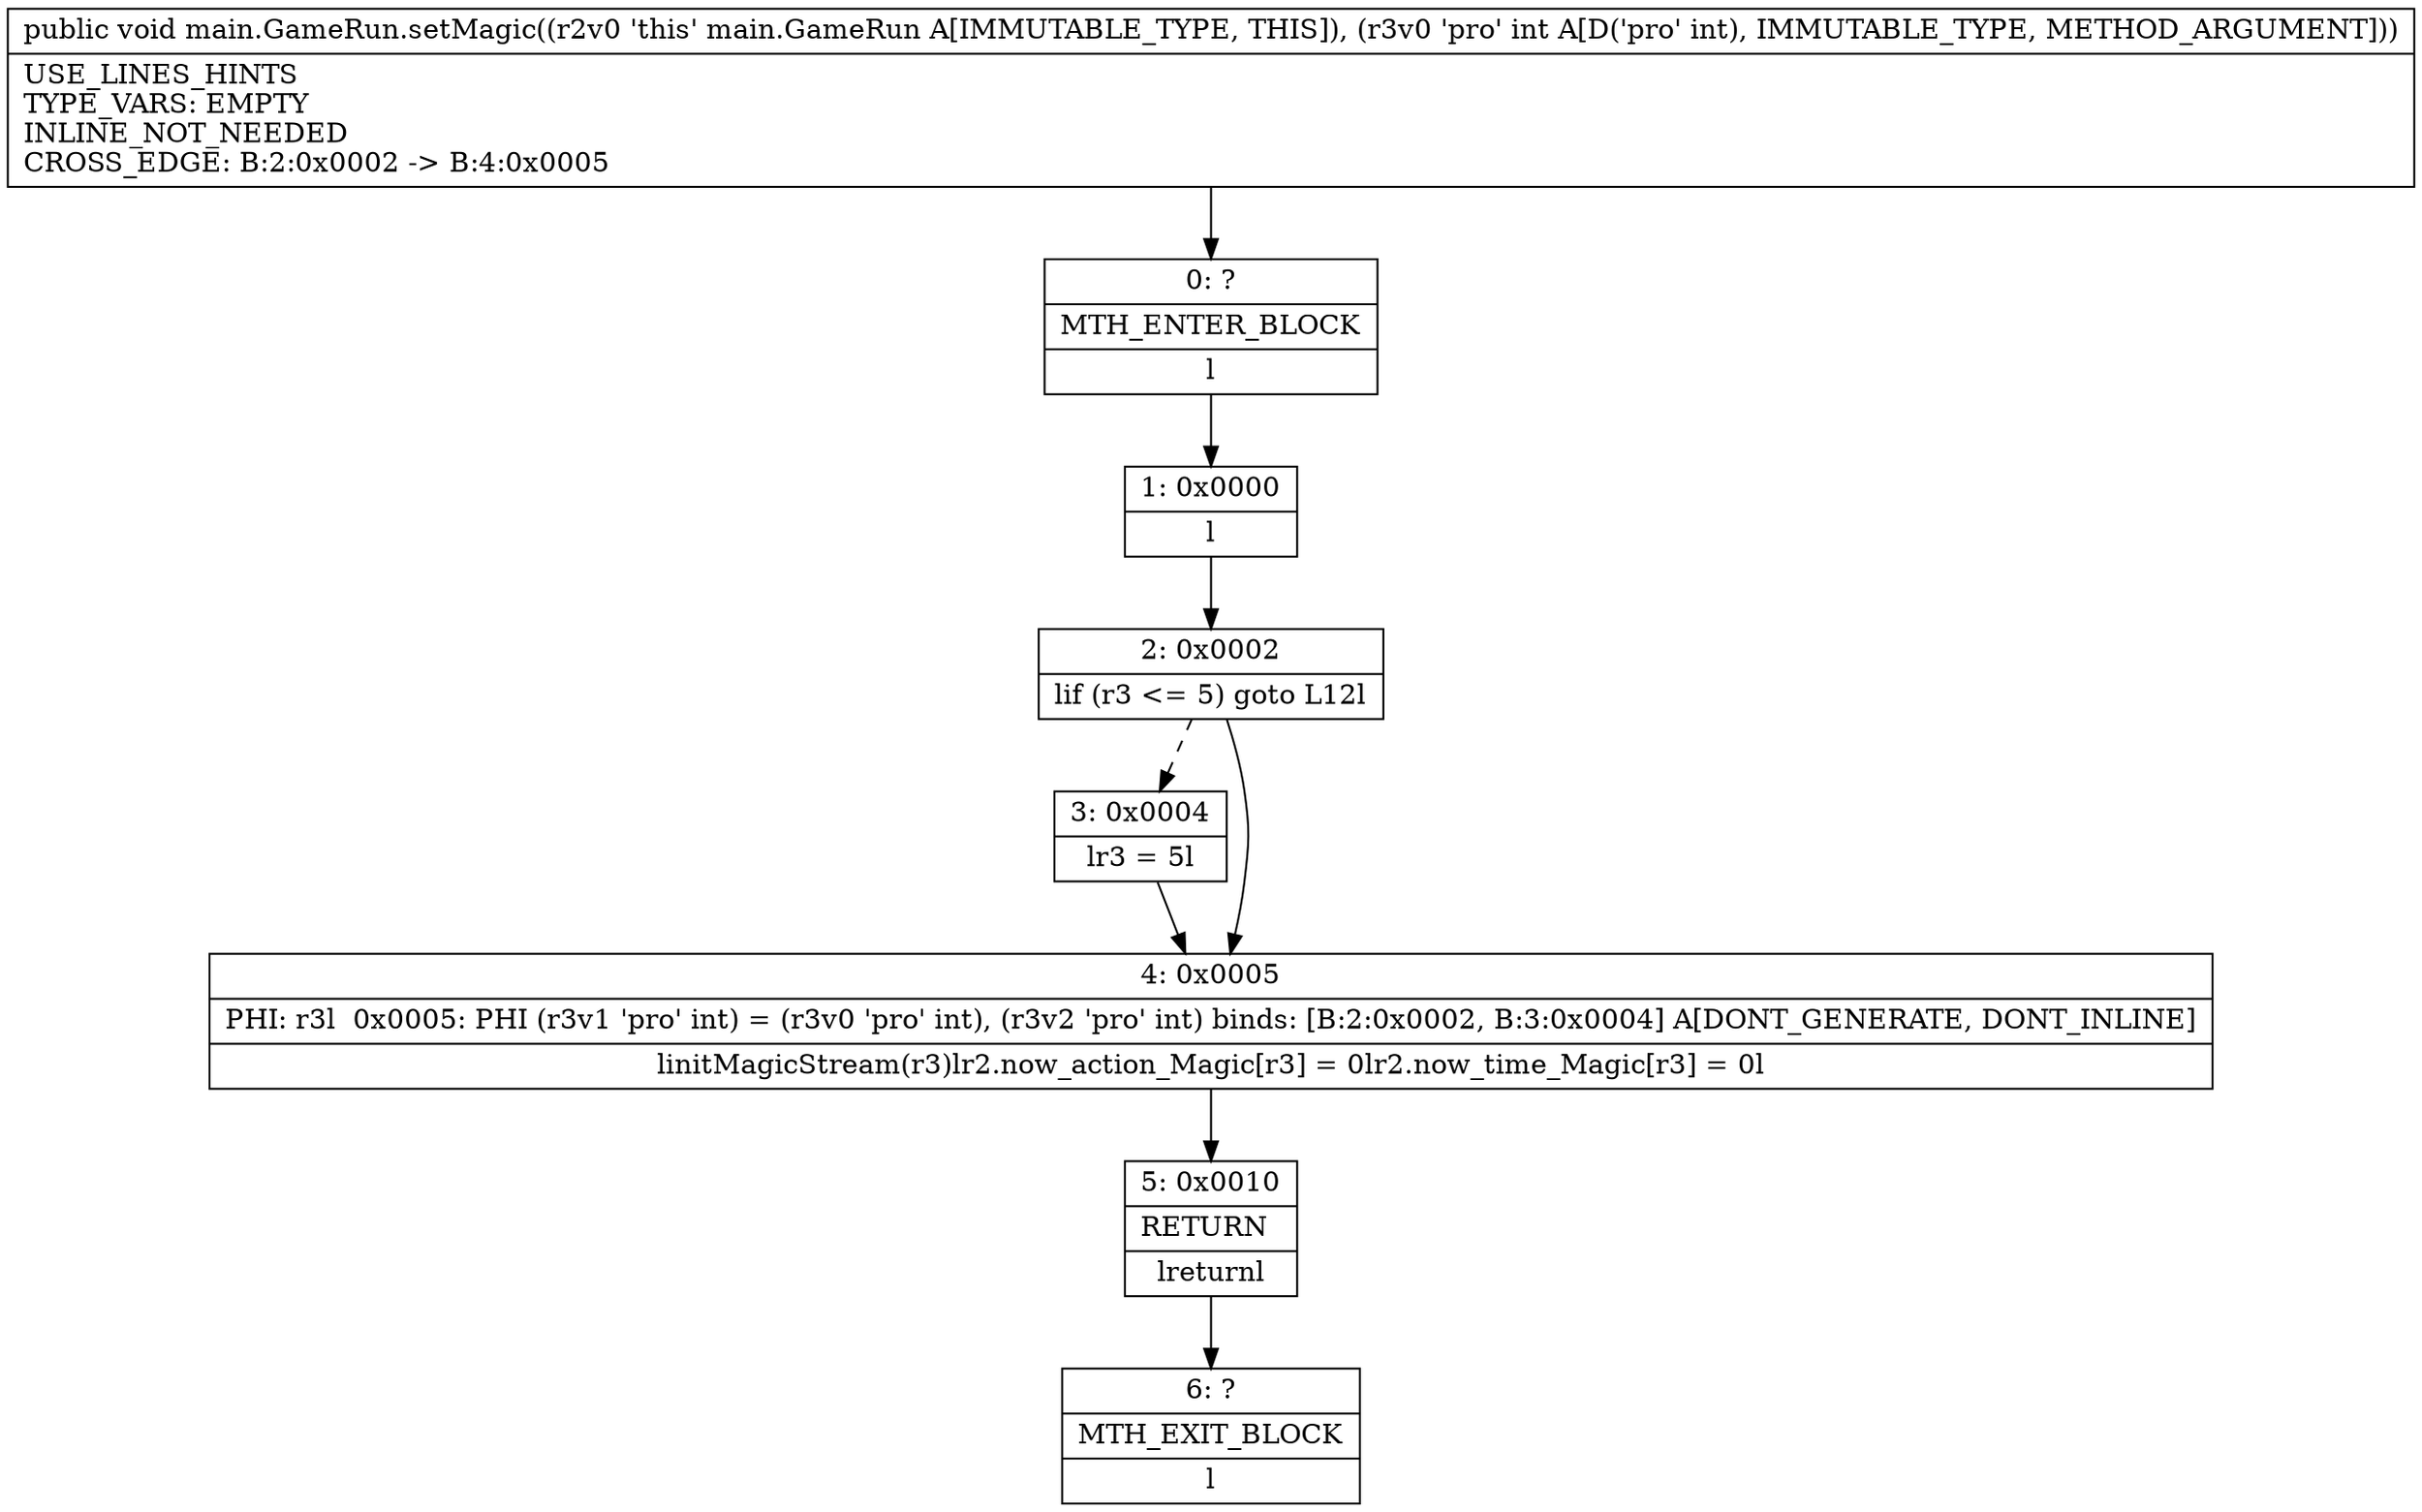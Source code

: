 digraph "CFG formain.GameRun.setMagic(I)V" {
Node_0 [shape=record,label="{0\:\ ?|MTH_ENTER_BLOCK\l|l}"];
Node_1 [shape=record,label="{1\:\ 0x0000|l}"];
Node_2 [shape=record,label="{2\:\ 0x0002|lif (r3 \<= 5) goto L12l}"];
Node_3 [shape=record,label="{3\:\ 0x0004|lr3 = 5l}"];
Node_4 [shape=record,label="{4\:\ 0x0005|PHI: r3l  0x0005: PHI (r3v1 'pro' int) = (r3v0 'pro' int), (r3v2 'pro' int) binds: [B:2:0x0002, B:3:0x0004] A[DONT_GENERATE, DONT_INLINE]\l|linitMagicStream(r3)lr2.now_action_Magic[r3] = 0lr2.now_time_Magic[r3] = 0l}"];
Node_5 [shape=record,label="{5\:\ 0x0010|RETURN\l|lreturnl}"];
Node_6 [shape=record,label="{6\:\ ?|MTH_EXIT_BLOCK\l|l}"];
MethodNode[shape=record,label="{public void main.GameRun.setMagic((r2v0 'this' main.GameRun A[IMMUTABLE_TYPE, THIS]), (r3v0 'pro' int A[D('pro' int), IMMUTABLE_TYPE, METHOD_ARGUMENT]))  | USE_LINES_HINTS\lTYPE_VARS: EMPTY\lINLINE_NOT_NEEDED\lCROSS_EDGE: B:2:0x0002 \-\> B:4:0x0005\l}"];
MethodNode -> Node_0;
Node_0 -> Node_1;
Node_1 -> Node_2;
Node_2 -> Node_3[style=dashed];
Node_2 -> Node_4;
Node_3 -> Node_4;
Node_4 -> Node_5;
Node_5 -> Node_6;
}

